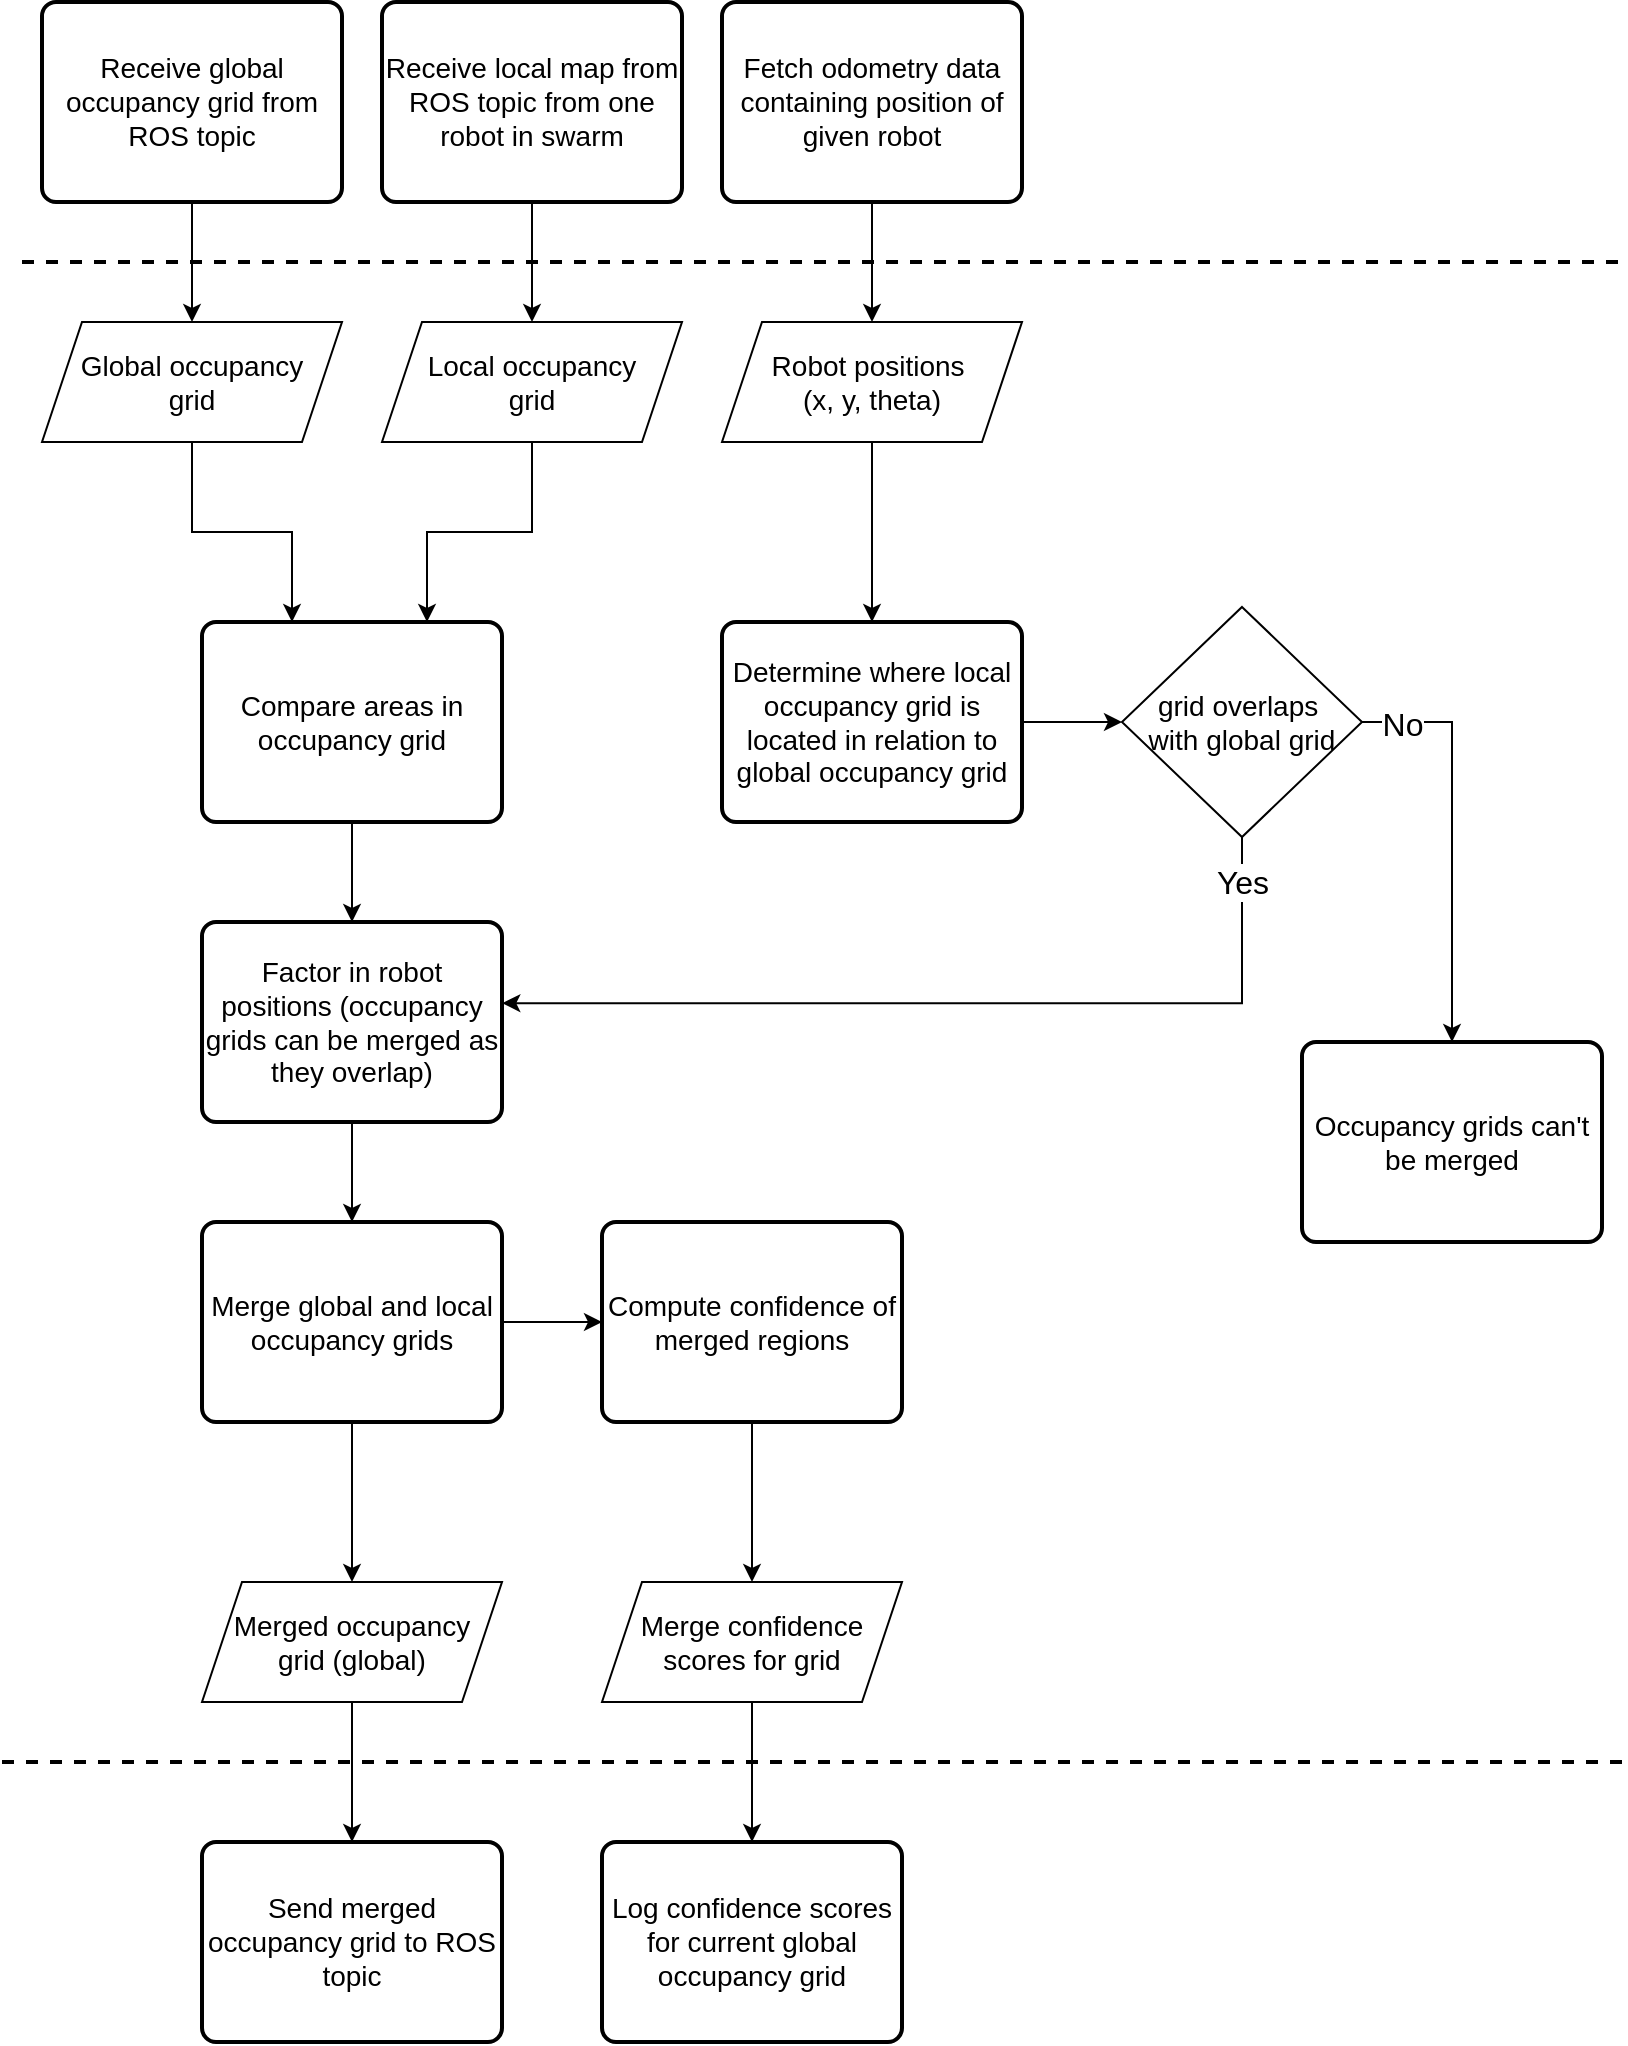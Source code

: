 <mxfile version="28.2.5">
  <diagram name="Page-1" id="HYv8fZ2bawOX4K9-IZcn">
    <mxGraphModel dx="1422" dy="842" grid="1" gridSize="10" guides="1" tooltips="1" connect="1" arrows="1" fold="1" page="1" pageScale="1" pageWidth="827" pageHeight="1169" math="0" shadow="0">
      <root>
        <mxCell id="0" />
        <mxCell id="1" parent="0" />
        <mxCell id="Fpza6wBcu4iObjeH_q8t-1" value="&lt;div&gt;&lt;font style=&quot;font-size: 14px;&quot;&gt;Global occupancy&lt;/font&gt;&lt;/div&gt;&lt;div&gt;&lt;font style=&quot;font-size: 14px;&quot;&gt;grid&lt;/font&gt;&lt;/div&gt;" style="shape=parallelogram;perimeter=parallelogramPerimeter;whiteSpace=wrap;html=1;fixedSize=1;" parent="1" vertex="1">
          <mxGeometry x="30" y="170" width="150" height="60" as="geometry" />
        </mxCell>
        <mxCell id="EYZ7X_Z6VEcjIyNGsq-e-4" style="edgeStyle=orthogonalEdgeStyle;rounded=0;orthogonalLoop=1;jettySize=auto;html=1;entryX=0.75;entryY=0;entryDx=0;entryDy=0;" edge="1" parent="1" source="Fpza6wBcu4iObjeH_q8t-2" target="EYZ7X_Z6VEcjIyNGsq-e-2">
          <mxGeometry relative="1" as="geometry" />
        </mxCell>
        <mxCell id="Fpza6wBcu4iObjeH_q8t-2" value="&lt;div&gt;&lt;font style=&quot;font-size: 14px;&quot;&gt;Local occupancy&lt;/font&gt;&lt;/div&gt;&lt;div&gt;&lt;font style=&quot;font-size: 14px;&quot;&gt;grid&lt;/font&gt;&lt;/div&gt;" style="shape=parallelogram;perimeter=parallelogramPerimeter;whiteSpace=wrap;html=1;fixedSize=1;" parent="1" vertex="1">
          <mxGeometry x="200" y="170" width="150" height="60" as="geometry" />
        </mxCell>
        <mxCell id="EYZ7X_Z6VEcjIyNGsq-e-31" value="" style="edgeStyle=orthogonalEdgeStyle;rounded=0;orthogonalLoop=1;jettySize=auto;html=1;" edge="1" parent="1" source="Fpza6wBcu4iObjeH_q8t-3" target="EYZ7X_Z6VEcjIyNGsq-e-30">
          <mxGeometry relative="1" as="geometry" />
        </mxCell>
        <mxCell id="Fpza6wBcu4iObjeH_q8t-3" value="&lt;div&gt;&lt;font style=&quot;font-size: 14px;&quot;&gt;Robot positions&amp;nbsp;&lt;/font&gt;&lt;/div&gt;&lt;div&gt;&lt;font style=&quot;font-size: 14px;&quot;&gt;(x, y, theta)&lt;/font&gt;&lt;/div&gt;" style="shape=parallelogram;perimeter=parallelogramPerimeter;whiteSpace=wrap;html=1;fixedSize=1;" parent="1" vertex="1">
          <mxGeometry x="370" y="170" width="150" height="60" as="geometry" />
        </mxCell>
        <mxCell id="EYZ7X_Z6VEcjIyNGsq-e-21" style="edgeStyle=orthogonalEdgeStyle;rounded=0;orthogonalLoop=1;jettySize=auto;html=1;entryX=0.5;entryY=0;entryDx=0;entryDy=0;" edge="1" parent="1" source="Fpza6wBcu4iObjeH_q8t-5" target="EYZ7X_Z6VEcjIyNGsq-e-20">
          <mxGeometry relative="1" as="geometry" />
        </mxCell>
        <mxCell id="Fpza6wBcu4iObjeH_q8t-5" value="&lt;div&gt;&lt;font style=&quot;font-size: 14px;&quot;&gt;Merged occupancy&lt;/font&gt;&lt;/div&gt;&lt;div&gt;&lt;font style=&quot;font-size: 14px;&quot;&gt;grid (global)&lt;/font&gt;&lt;/div&gt;" style="shape=parallelogram;perimeter=parallelogramPerimeter;whiteSpace=wrap;html=1;fixedSize=1;" parent="1" vertex="1">
          <mxGeometry x="110" y="800" width="150" height="60" as="geometry" />
        </mxCell>
        <mxCell id="EYZ7X_Z6VEcjIyNGsq-e-43" style="edgeStyle=orthogonalEdgeStyle;rounded=0;orthogonalLoop=1;jettySize=auto;html=1;" edge="1" parent="1" source="Fpza6wBcu4iObjeH_q8t-6" target="EYZ7X_Z6VEcjIyNGsq-e-42">
          <mxGeometry relative="1" as="geometry" />
        </mxCell>
        <mxCell id="Fpza6wBcu4iObjeH_q8t-6" value="&lt;font style=&quot;font-size: 14px;&quot;&gt;Merge confidence scores for grid&lt;/font&gt;" style="shape=parallelogram;perimeter=parallelogramPerimeter;whiteSpace=wrap;html=1;fixedSize=1;" parent="1" vertex="1">
          <mxGeometry x="310" y="800" width="150" height="60" as="geometry" />
        </mxCell>
        <mxCell id="EYZ7X_Z6VEcjIyNGsq-e-7" value="" style="edgeStyle=orthogonalEdgeStyle;rounded=0;orthogonalLoop=1;jettySize=auto;html=1;" edge="1" parent="1" source="EYZ7X_Z6VEcjIyNGsq-e-2" target="EYZ7X_Z6VEcjIyNGsq-e-5">
          <mxGeometry relative="1" as="geometry" />
        </mxCell>
        <mxCell id="EYZ7X_Z6VEcjIyNGsq-e-2" value="&lt;font style=&quot;font-size: 14px;&quot;&gt;Compare areas in occupancy grid&lt;/font&gt;" style="rounded=1;whiteSpace=wrap;html=1;absoluteArcSize=1;arcSize=14;strokeWidth=2;" vertex="1" parent="1">
          <mxGeometry x="110" y="320" width="150" height="100" as="geometry" />
        </mxCell>
        <mxCell id="EYZ7X_Z6VEcjIyNGsq-e-3" style="edgeStyle=orthogonalEdgeStyle;rounded=0;orthogonalLoop=1;jettySize=auto;html=1;entryX=0.3;entryY=0;entryDx=0;entryDy=0;entryPerimeter=0;" edge="1" parent="1" source="Fpza6wBcu4iObjeH_q8t-1" target="EYZ7X_Z6VEcjIyNGsq-e-2">
          <mxGeometry relative="1" as="geometry" />
        </mxCell>
        <mxCell id="EYZ7X_Z6VEcjIyNGsq-e-11" value="" style="edgeStyle=orthogonalEdgeStyle;rounded=0;orthogonalLoop=1;jettySize=auto;html=1;" edge="1" parent="1" source="EYZ7X_Z6VEcjIyNGsq-e-5" target="EYZ7X_Z6VEcjIyNGsq-e-10">
          <mxGeometry relative="1" as="geometry" />
        </mxCell>
        <mxCell id="EYZ7X_Z6VEcjIyNGsq-e-5" value="&lt;font style=&quot;font-size: 14px;&quot;&gt;Factor in robot positions&amp;nbsp;(occupancy grids can be merged as they overlap)&lt;/font&gt;" style="rounded=1;whiteSpace=wrap;html=1;absoluteArcSize=1;arcSize=14;strokeWidth=2;" vertex="1" parent="1">
          <mxGeometry x="110" y="470" width="150" height="100" as="geometry" />
        </mxCell>
        <mxCell id="EYZ7X_Z6VEcjIyNGsq-e-12" style="edgeStyle=orthogonalEdgeStyle;rounded=0;orthogonalLoop=1;jettySize=auto;html=1;entryX=0.5;entryY=0;entryDx=0;entryDy=0;" edge="1" parent="1" source="EYZ7X_Z6VEcjIyNGsq-e-10" target="Fpza6wBcu4iObjeH_q8t-5">
          <mxGeometry relative="1" as="geometry" />
        </mxCell>
        <mxCell id="EYZ7X_Z6VEcjIyNGsq-e-14" value="" style="edgeStyle=orthogonalEdgeStyle;rounded=0;orthogonalLoop=1;jettySize=auto;html=1;" edge="1" parent="1" source="EYZ7X_Z6VEcjIyNGsq-e-10" target="EYZ7X_Z6VEcjIyNGsq-e-13">
          <mxGeometry relative="1" as="geometry" />
        </mxCell>
        <mxCell id="EYZ7X_Z6VEcjIyNGsq-e-10" value="&lt;font style=&quot;font-size: 14px;&quot;&gt;Merge global and local occupancy grids&lt;/font&gt;" style="rounded=1;whiteSpace=wrap;html=1;absoluteArcSize=1;arcSize=14;strokeWidth=2;" vertex="1" parent="1">
          <mxGeometry x="110" y="620" width="150" height="100" as="geometry" />
        </mxCell>
        <mxCell id="EYZ7X_Z6VEcjIyNGsq-e-15" style="edgeStyle=orthogonalEdgeStyle;rounded=0;orthogonalLoop=1;jettySize=auto;html=1;" edge="1" parent="1" source="EYZ7X_Z6VEcjIyNGsq-e-13" target="Fpza6wBcu4iObjeH_q8t-6">
          <mxGeometry relative="1" as="geometry" />
        </mxCell>
        <mxCell id="EYZ7X_Z6VEcjIyNGsq-e-13" value="&lt;font style=&quot;font-size: 14px;&quot;&gt;Compute confidence of merged regions&lt;/font&gt;" style="rounded=1;whiteSpace=wrap;html=1;absoluteArcSize=1;arcSize=14;strokeWidth=2;" vertex="1" parent="1">
          <mxGeometry x="310" y="620" width="150" height="100" as="geometry" />
        </mxCell>
        <mxCell id="EYZ7X_Z6VEcjIyNGsq-e-19" value="" style="endArrow=none;dashed=1;html=1;rounded=0;strokeWidth=2;" edge="1" parent="1">
          <mxGeometry width="50" height="50" relative="1" as="geometry">
            <mxPoint x="10" y="890" as="sourcePoint" />
            <mxPoint x="820" y="890" as="targetPoint" />
          </mxGeometry>
        </mxCell>
        <mxCell id="EYZ7X_Z6VEcjIyNGsq-e-20" value="&lt;font style=&quot;font-size: 14px;&quot;&gt;Send merged occupancy grid to ROS topic&lt;/font&gt;" style="rounded=1;whiteSpace=wrap;html=1;absoluteArcSize=1;arcSize=14;strokeWidth=2;" vertex="1" parent="1">
          <mxGeometry x="110" y="930" width="150" height="100" as="geometry" />
        </mxCell>
        <mxCell id="EYZ7X_Z6VEcjIyNGsq-e-24" style="edgeStyle=orthogonalEdgeStyle;rounded=0;orthogonalLoop=1;jettySize=auto;html=1;" edge="1" parent="1" source="EYZ7X_Z6VEcjIyNGsq-e-22" target="Fpza6wBcu4iObjeH_q8t-1">
          <mxGeometry relative="1" as="geometry" />
        </mxCell>
        <mxCell id="EYZ7X_Z6VEcjIyNGsq-e-22" value="&lt;font style=&quot;font-size: 14px;&quot;&gt;Receive global occupancy grid from ROS topic&lt;/font&gt;" style="rounded=1;whiteSpace=wrap;html=1;absoluteArcSize=1;arcSize=14;strokeWidth=2;" vertex="1" parent="1">
          <mxGeometry x="30" y="10" width="150" height="100" as="geometry" />
        </mxCell>
        <mxCell id="EYZ7X_Z6VEcjIyNGsq-e-26" style="edgeStyle=orthogonalEdgeStyle;rounded=0;orthogonalLoop=1;jettySize=auto;html=1;entryX=0.5;entryY=0;entryDx=0;entryDy=0;" edge="1" parent="1" source="EYZ7X_Z6VEcjIyNGsq-e-23" target="Fpza6wBcu4iObjeH_q8t-2">
          <mxGeometry relative="1" as="geometry" />
        </mxCell>
        <mxCell id="EYZ7X_Z6VEcjIyNGsq-e-23" value="&lt;font style=&quot;font-size: 14px;&quot;&gt;Receive local map from ROS topic from one robot in swarm&lt;/font&gt;" style="rounded=1;whiteSpace=wrap;html=1;absoluteArcSize=1;arcSize=14;strokeWidth=2;" vertex="1" parent="1">
          <mxGeometry x="200" y="10" width="150" height="100" as="geometry" />
        </mxCell>
        <mxCell id="EYZ7X_Z6VEcjIyNGsq-e-25" value="" style="endArrow=none;dashed=1;html=1;rounded=0;strokeWidth=2;" edge="1" parent="1">
          <mxGeometry width="50" height="50" relative="1" as="geometry">
            <mxPoint x="20" y="140" as="sourcePoint" />
            <mxPoint x="820" y="140" as="targetPoint" />
          </mxGeometry>
        </mxCell>
        <mxCell id="EYZ7X_Z6VEcjIyNGsq-e-28" value="" style="edgeStyle=orthogonalEdgeStyle;rounded=0;orthogonalLoop=1;jettySize=auto;html=1;" edge="1" parent="1" source="EYZ7X_Z6VEcjIyNGsq-e-27" target="Fpza6wBcu4iObjeH_q8t-3">
          <mxGeometry relative="1" as="geometry" />
        </mxCell>
        <mxCell id="EYZ7X_Z6VEcjIyNGsq-e-27" value="&lt;font style=&quot;font-size: 14px;&quot;&gt;Fetch odometry data containing position of given robot&lt;/font&gt;" style="rounded=1;whiteSpace=wrap;html=1;absoluteArcSize=1;arcSize=14;strokeWidth=2;" vertex="1" parent="1">
          <mxGeometry x="370" y="10" width="150" height="100" as="geometry" />
        </mxCell>
        <mxCell id="EYZ7X_Z6VEcjIyNGsq-e-35" value="" style="edgeStyle=orthogonalEdgeStyle;rounded=0;orthogonalLoop=1;jettySize=auto;html=1;" edge="1" parent="1" source="EYZ7X_Z6VEcjIyNGsq-e-30" target="EYZ7X_Z6VEcjIyNGsq-e-33">
          <mxGeometry relative="1" as="geometry" />
        </mxCell>
        <mxCell id="EYZ7X_Z6VEcjIyNGsq-e-30" value="&lt;font style=&quot;font-size: 14px;&quot;&gt;Determine where local occupancy grid is located in relation to global occupancy grid&lt;/font&gt;" style="rounded=1;whiteSpace=wrap;html=1;absoluteArcSize=1;arcSize=14;strokeWidth=2;" vertex="1" parent="1">
          <mxGeometry x="370" y="320" width="150" height="100" as="geometry" />
        </mxCell>
        <mxCell id="EYZ7X_Z6VEcjIyNGsq-e-40" style="edgeStyle=orthogonalEdgeStyle;rounded=0;orthogonalLoop=1;jettySize=auto;html=1;" edge="1" parent="1" source="EYZ7X_Z6VEcjIyNGsq-e-33" target="EYZ7X_Z6VEcjIyNGsq-e-39">
          <mxGeometry relative="1" as="geometry">
            <Array as="points">
              <mxPoint x="735" y="370" />
            </Array>
          </mxGeometry>
        </mxCell>
        <mxCell id="EYZ7X_Z6VEcjIyNGsq-e-41" value="No" style="edgeLabel;html=1;align=center;verticalAlign=middle;resizable=0;points=[];fontSize=16;fontStyle=0" vertex="1" connectable="0" parent="EYZ7X_Z6VEcjIyNGsq-e-40">
          <mxGeometry x="0.213" y="4" relative="1" as="geometry">
            <mxPoint x="-29" y="-79" as="offset" />
          </mxGeometry>
        </mxCell>
        <mxCell id="EYZ7X_Z6VEcjIyNGsq-e-33" value="&lt;div&gt;&lt;font style=&quot;font-size: 14px;&quot;&gt;grid overlaps&amp;nbsp;&lt;/font&gt;&lt;/div&gt;&lt;div&gt;&lt;font style=&quot;font-size: 14px;&quot;&gt;with global grid&lt;/font&gt;&lt;/div&gt;" style="rhombus;whiteSpace=wrap;html=1;" vertex="1" parent="1">
          <mxGeometry x="570" y="312.5" width="120" height="115" as="geometry" />
        </mxCell>
        <mxCell id="EYZ7X_Z6VEcjIyNGsq-e-36" style="edgeStyle=orthogonalEdgeStyle;rounded=0;orthogonalLoop=1;jettySize=auto;html=1;entryX=1.001;entryY=0.406;entryDx=0;entryDy=0;entryPerimeter=0;" edge="1" parent="1" source="EYZ7X_Z6VEcjIyNGsq-e-33" target="EYZ7X_Z6VEcjIyNGsq-e-5">
          <mxGeometry relative="1" as="geometry">
            <Array as="points">
              <mxPoint x="630" y="511" />
            </Array>
          </mxGeometry>
        </mxCell>
        <mxCell id="EYZ7X_Z6VEcjIyNGsq-e-38" value="&lt;font&gt;Yes&lt;/font&gt;" style="edgeLabel;html=1;align=center;verticalAlign=middle;resizable=0;points=[];fontSize=16;" vertex="1" connectable="0" parent="EYZ7X_Z6VEcjIyNGsq-e-36">
          <mxGeometry x="-0.159" y="1" relative="1" as="geometry">
            <mxPoint x="107" y="-62" as="offset" />
          </mxGeometry>
        </mxCell>
        <mxCell id="EYZ7X_Z6VEcjIyNGsq-e-39" value="&lt;font style=&quot;font-size: 14px;&quot;&gt;Occupancy grids can&#39;t be merged&lt;/font&gt;" style="rounded=1;whiteSpace=wrap;html=1;absoluteArcSize=1;arcSize=14;strokeWidth=2;" vertex="1" parent="1">
          <mxGeometry x="660" y="530" width="150" height="100" as="geometry" />
        </mxCell>
        <mxCell id="EYZ7X_Z6VEcjIyNGsq-e-42" value="&lt;font style=&quot;font-size: 14px;&quot;&gt;Log confidence scores for current global occupancy grid&lt;/font&gt;" style="rounded=1;whiteSpace=wrap;html=1;absoluteArcSize=1;arcSize=14;strokeWidth=2;" vertex="1" parent="1">
          <mxGeometry x="310" y="930" width="150" height="100" as="geometry" />
        </mxCell>
      </root>
    </mxGraphModel>
  </diagram>
</mxfile>
